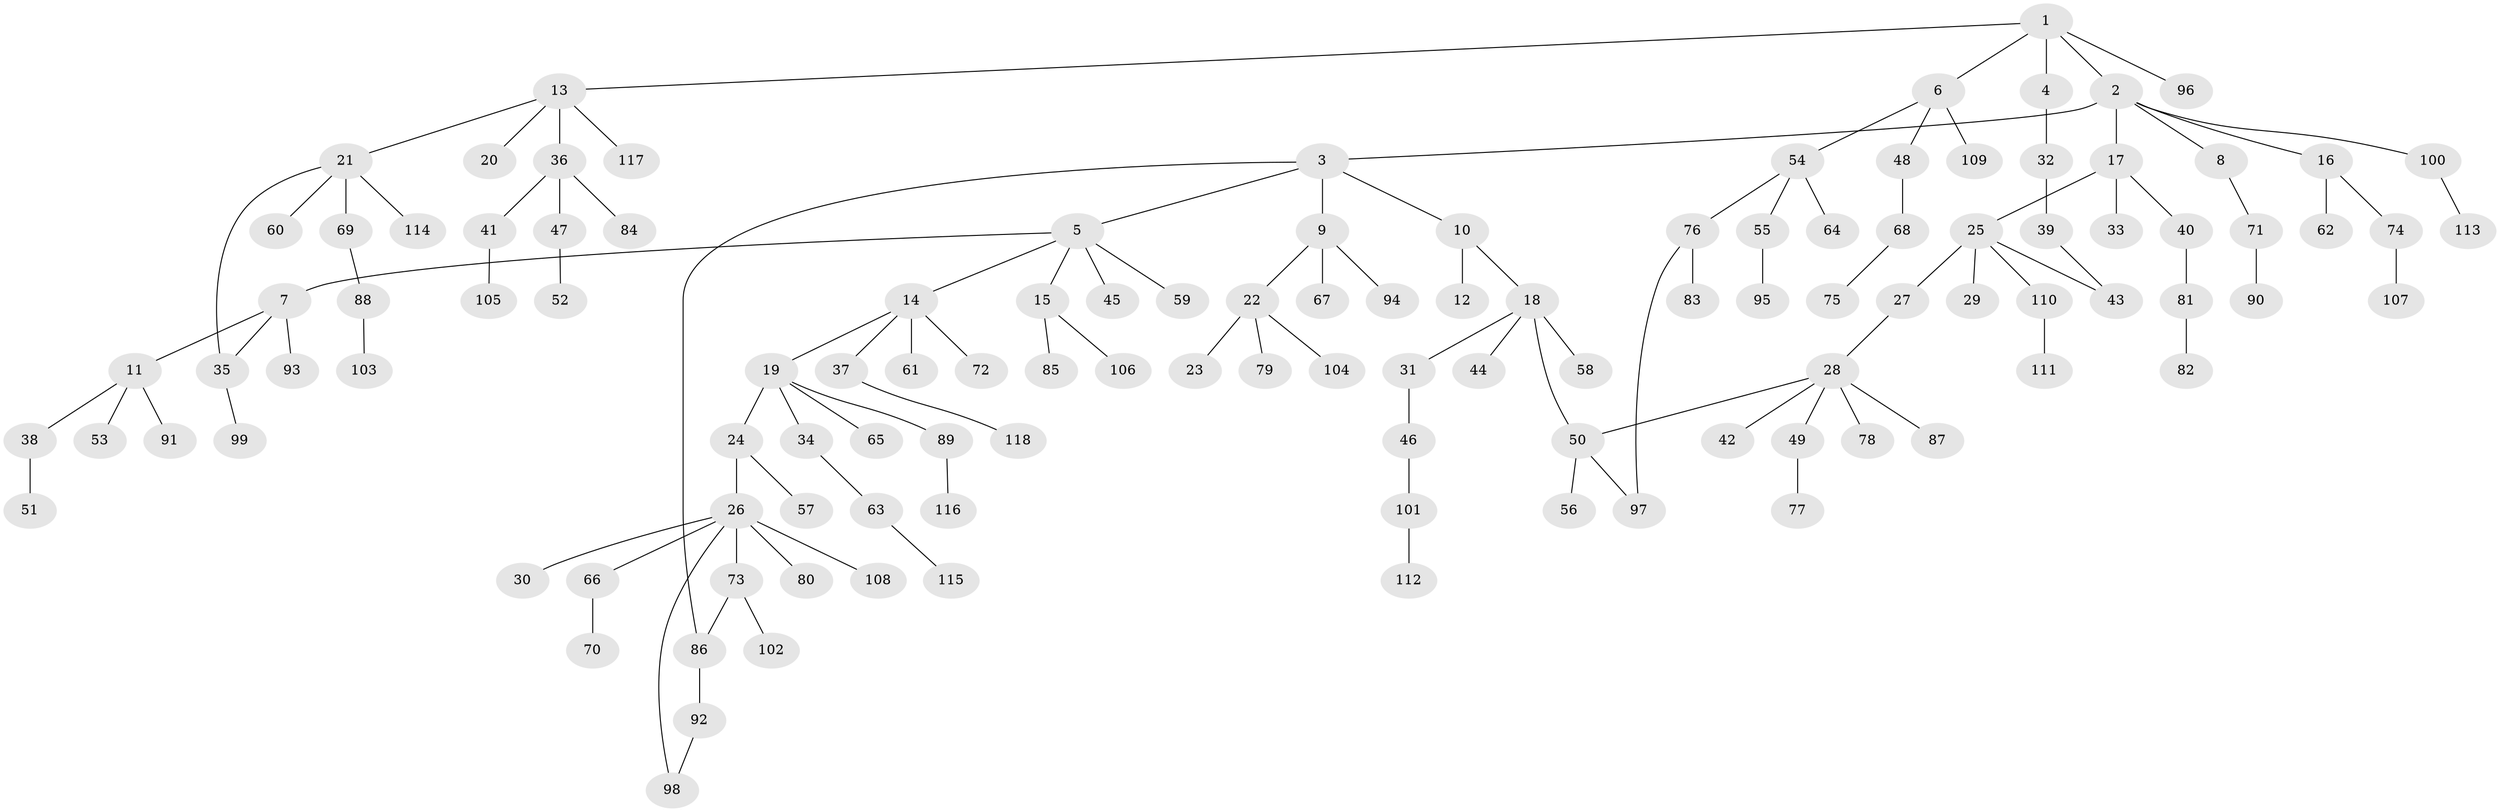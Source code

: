 // coarse degree distribution, {4: 0.027777777777777776, 5: 0.05555555555555555, 2: 0.4166666666666667, 3: 0.25, 1: 0.25}
// Generated by graph-tools (version 1.1) at 2025/48/03/04/25 22:48:53]
// undirected, 118 vertices, 123 edges
graph export_dot {
  node [color=gray90,style=filled];
  1;
  2;
  3;
  4;
  5;
  6;
  7;
  8;
  9;
  10;
  11;
  12;
  13;
  14;
  15;
  16;
  17;
  18;
  19;
  20;
  21;
  22;
  23;
  24;
  25;
  26;
  27;
  28;
  29;
  30;
  31;
  32;
  33;
  34;
  35;
  36;
  37;
  38;
  39;
  40;
  41;
  42;
  43;
  44;
  45;
  46;
  47;
  48;
  49;
  50;
  51;
  52;
  53;
  54;
  55;
  56;
  57;
  58;
  59;
  60;
  61;
  62;
  63;
  64;
  65;
  66;
  67;
  68;
  69;
  70;
  71;
  72;
  73;
  74;
  75;
  76;
  77;
  78;
  79;
  80;
  81;
  82;
  83;
  84;
  85;
  86;
  87;
  88;
  89;
  90;
  91;
  92;
  93;
  94;
  95;
  96;
  97;
  98;
  99;
  100;
  101;
  102;
  103;
  104;
  105;
  106;
  107;
  108;
  109;
  110;
  111;
  112;
  113;
  114;
  115;
  116;
  117;
  118;
  1 -- 2;
  1 -- 4;
  1 -- 6;
  1 -- 13;
  1 -- 96;
  2 -- 3;
  2 -- 8;
  2 -- 16;
  2 -- 17;
  2 -- 100;
  3 -- 5;
  3 -- 9;
  3 -- 10;
  3 -- 86;
  4 -- 32;
  5 -- 7;
  5 -- 14;
  5 -- 15;
  5 -- 45;
  5 -- 59;
  6 -- 48;
  6 -- 54;
  6 -- 109;
  7 -- 11;
  7 -- 93;
  7 -- 35;
  8 -- 71;
  9 -- 22;
  9 -- 67;
  9 -- 94;
  10 -- 12;
  10 -- 18;
  11 -- 38;
  11 -- 53;
  11 -- 91;
  13 -- 20;
  13 -- 21;
  13 -- 36;
  13 -- 117;
  14 -- 19;
  14 -- 37;
  14 -- 61;
  14 -- 72;
  15 -- 85;
  15 -- 106;
  16 -- 62;
  16 -- 74;
  17 -- 25;
  17 -- 33;
  17 -- 40;
  18 -- 31;
  18 -- 44;
  18 -- 50;
  18 -- 58;
  19 -- 24;
  19 -- 34;
  19 -- 65;
  19 -- 89;
  21 -- 35;
  21 -- 60;
  21 -- 69;
  21 -- 114;
  22 -- 23;
  22 -- 79;
  22 -- 104;
  24 -- 26;
  24 -- 57;
  25 -- 27;
  25 -- 29;
  25 -- 43;
  25 -- 110;
  26 -- 30;
  26 -- 66;
  26 -- 73;
  26 -- 80;
  26 -- 98;
  26 -- 108;
  27 -- 28;
  28 -- 42;
  28 -- 49;
  28 -- 78;
  28 -- 87;
  28 -- 50;
  31 -- 46;
  32 -- 39;
  34 -- 63;
  35 -- 99;
  36 -- 41;
  36 -- 47;
  36 -- 84;
  37 -- 118;
  38 -- 51;
  39 -- 43;
  40 -- 81;
  41 -- 105;
  46 -- 101;
  47 -- 52;
  48 -- 68;
  49 -- 77;
  50 -- 56;
  50 -- 97;
  54 -- 55;
  54 -- 64;
  54 -- 76;
  55 -- 95;
  63 -- 115;
  66 -- 70;
  68 -- 75;
  69 -- 88;
  71 -- 90;
  73 -- 102;
  73 -- 86;
  74 -- 107;
  76 -- 83;
  76 -- 97;
  81 -- 82;
  86 -- 92;
  88 -- 103;
  89 -- 116;
  92 -- 98;
  100 -- 113;
  101 -- 112;
  110 -- 111;
}
